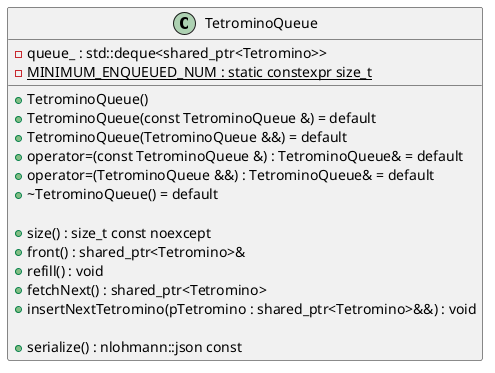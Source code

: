 /' authors Ernest Jonas Rafaou '/
@startuml (id=TetrominoQueue)
class TetrominoQueue {
    - queue_ : std::deque<shared_ptr<Tetromino>>
    - {static} MINIMUM_ENQUEUED_NUM : static constexpr size_t
   
    + TetrominoQueue()
    + TetrominoQueue(const TetrominoQueue &) = default
    + TetrominoQueue(TetrominoQueue &&) = default
    + operator=(const TetrominoQueue &) : TetrominoQueue& = default
    + operator=(TetrominoQueue &&) : TetrominoQueue& = default
    + ~TetrominoQueue() = default

    + size() : size_t const noexcept
    + front() : shared_ptr<Tetromino>&
    + refill() : void
    + fetchNext() : shared_ptr<Tetromino>
    + insertNextTetromino(pTetromino : shared_ptr<Tetromino>&&) : void
    
    + serialize() : nlohmann::json const
}
@enduml